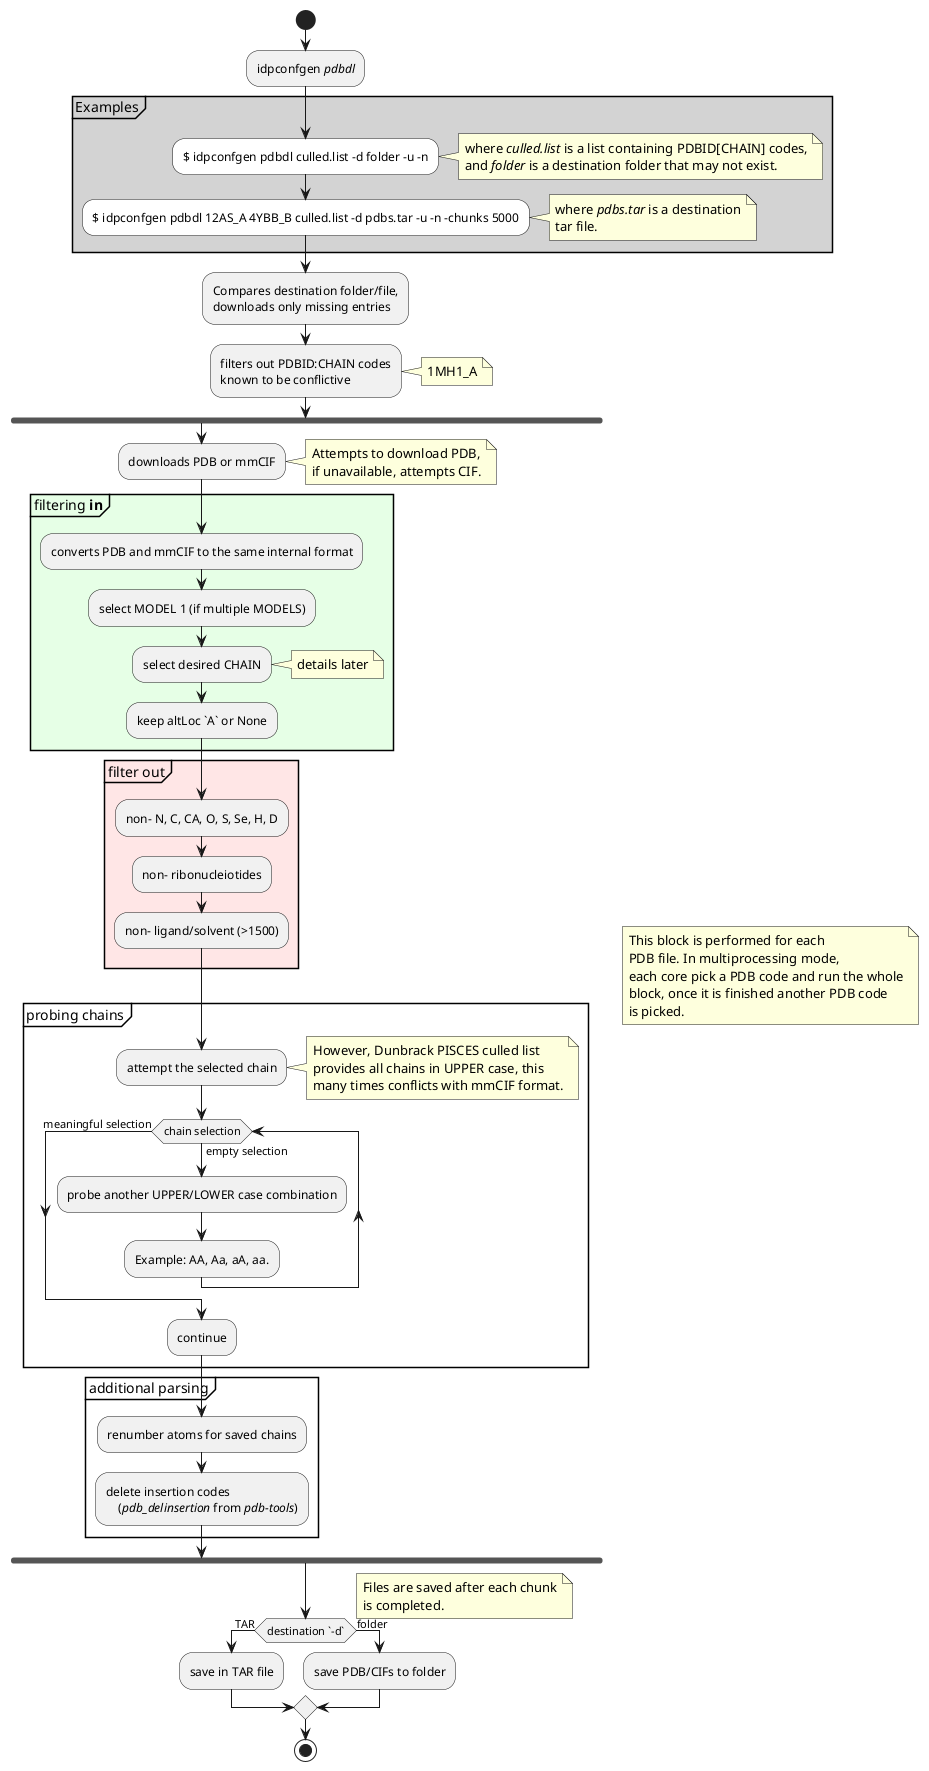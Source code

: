 @startuml

start

:idpconfgen //pdbdl//;

partition #LIGHTGREY Examples {
    #WHITE:$ idpconfgen pdbdl culled.list -d folder -u -n;
    note right
        where //culled.list// is a list containing PDBID[CHAIN] codes,
        and //folder// is a destination folder that may not exist.
    end note
    #WHITE:$ idpconfgen pdbdl 12AS_A 4YBB_B culled.list -d pdbs.tar -u -n -chunks 5000;
    note right
        where //pdbs.tar// is a destination
        tar file.
    end note
    }

:Compares destination folder/file,
downloads only missing entries;

:filters out PDBID:CHAIN codes
known to be conflictive;
note right
    1MH1_A
end note

fork

:downloads PDB or mmCIF;
note right
    Attempts to download PDB,
    if unavailable, attempts CIF.
end note

partition #e6ffe6 "filtering **in**" {
    :converts PDB and mmCIF to the same internal format;
    :select MODEL 1 (if multiple MODELS);
    :select desired CHAIN;
    note right
        details later
    end note
    :keep altLoc `A` or None;
}

partition #ffe6e6 "filter out" {
    :non- N, C, CA, O, S, Se, H, D;
    :non- ribonucleiotides;
    :non- ligand/solvent (>1500);

}

partition "probing chains" {
    :attempt the selected chain;
    note right
        However, Dunbrack PISCES culled list
        provides all chains in UPPER case, this
        many times conflicts with mmCIF format.
    end note
    while (chain selection) is (empty selection)
        :probe another UPPER/LOWER case combination;
        :Example: AA, Aa, aA, aa.;
    endwhile (meaningful selection)
    :continue;
}

partition "additional parsing" {
    :renumber atoms for saved chains;
    :delete insertion codes
        (//pdb_delinsertion// from //pdb-tools//);
}

end fork
note right
    This block is performed for each
    PDB file. In multiprocessing mode,
    each core pick a PDB code and run the whole
    block, once it is finished another PDB code
    is picked.
end note

if (destination `-d`) then (TAR)
    :save in TAR file;
else (folder)
    :save PDB/CIFs to folder;
endif
note right
    Files are saved after each chunk
    is completed.
end note

stop

@enduml
